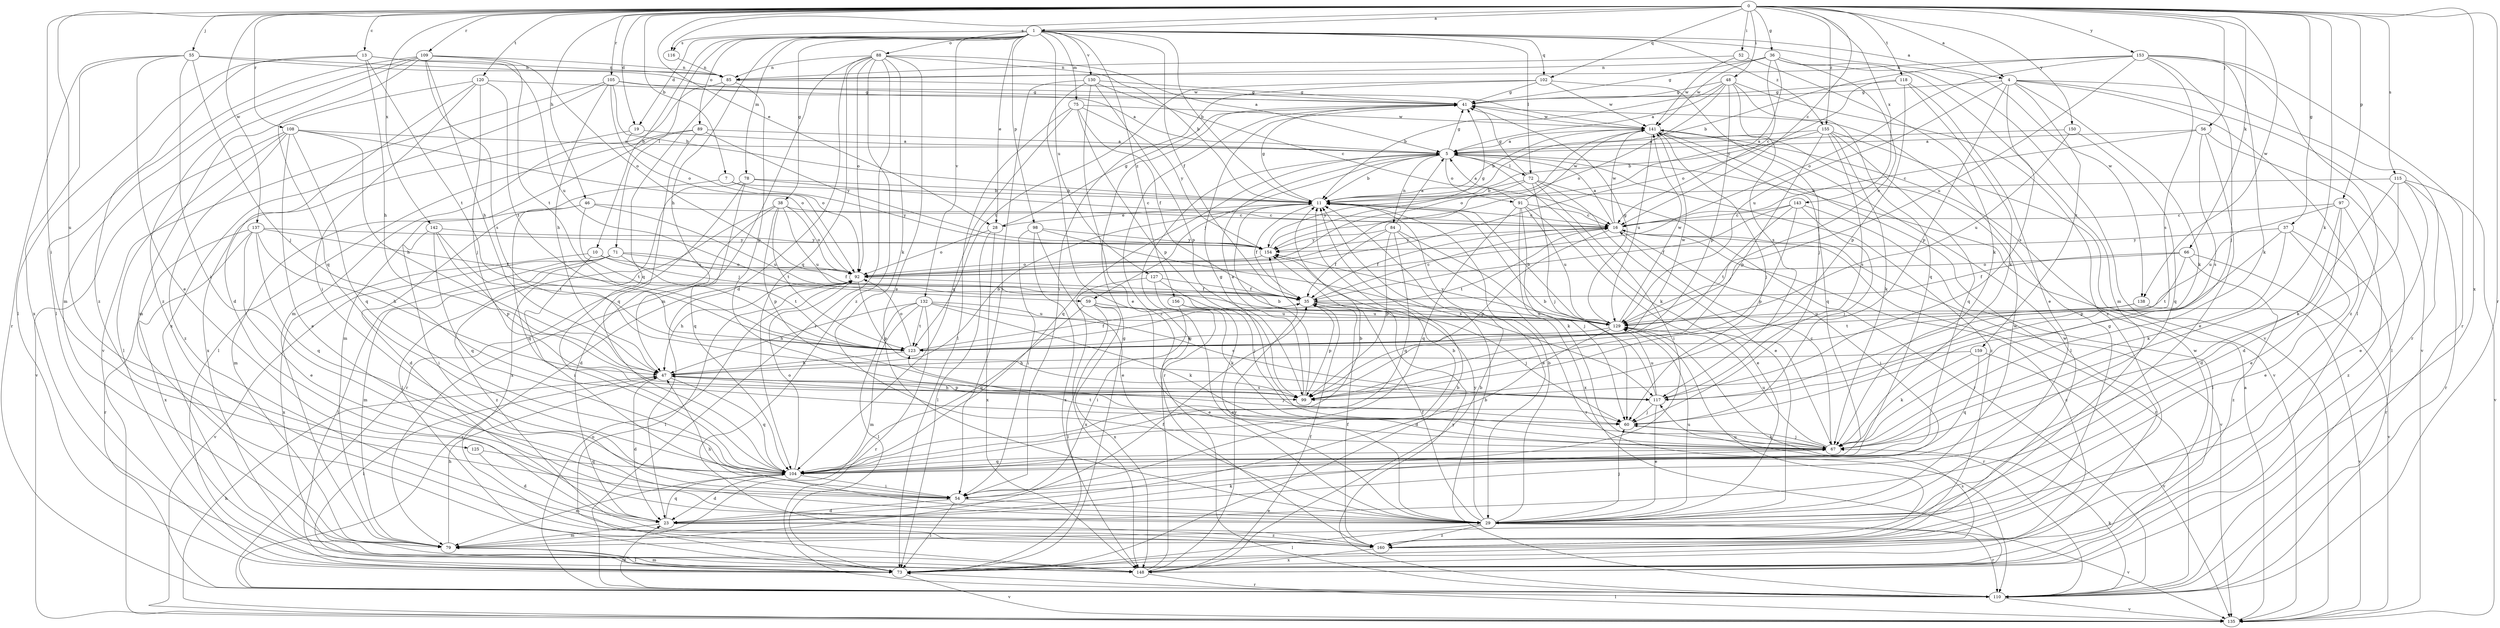 strict digraph  {
0;
1;
4;
5;
7;
10;
11;
13;
16;
19;
23;
28;
29;
35;
36;
37;
38;
41;
46;
47;
48;
52;
54;
55;
56;
59;
60;
66;
67;
71;
72;
73;
75;
78;
79;
84;
85;
88;
89;
91;
92;
97;
98;
99;
102;
104;
105;
108;
109;
110;
115;
116;
117;
118;
120;
123;
125;
127;
129;
130;
132;
135;
137;
138;
141;
142;
143;
148;
150;
153;
154;
155;
156;
159;
160;
0 -> 1  [label=a];
0 -> 4  [label=a];
0 -> 7  [label=b];
0 -> 13  [label=c];
0 -> 16  [label=c];
0 -> 19  [label=d];
0 -> 28  [label=e];
0 -> 36  [label=g];
0 -> 37  [label=g];
0 -> 46  [label=h];
0 -> 48  [label=i];
0 -> 52  [label=i];
0 -> 54  [label=i];
0 -> 55  [label=j];
0 -> 56  [label=j];
0 -> 66  [label=k];
0 -> 67  [label=k];
0 -> 97  [label=p];
0 -> 102  [label=q];
0 -> 105  [label=r];
0 -> 108  [label=r];
0 -> 109  [label=r];
0 -> 110  [label=r];
0 -> 115  [label=s];
0 -> 116  [label=s];
0 -> 118  [label=t];
0 -> 120  [label=t];
0 -> 125  [label=u];
0 -> 137  [label=w];
0 -> 138  [label=w];
0 -> 142  [label=x];
0 -> 143  [label=x];
0 -> 148  [label=x];
0 -> 150  [label=y];
0 -> 153  [label=y];
0 -> 155  [label=z];
1 -> 4  [label=a];
1 -> 10  [label=b];
1 -> 11  [label=b];
1 -> 19  [label=d];
1 -> 28  [label=e];
1 -> 35  [label=f];
1 -> 38  [label=g];
1 -> 47  [label=h];
1 -> 71  [label=l];
1 -> 72  [label=l];
1 -> 75  [label=m];
1 -> 78  [label=m];
1 -> 88  [label=o];
1 -> 89  [label=o];
1 -> 98  [label=p];
1 -> 102  [label=q];
1 -> 116  [label=s];
1 -> 127  [label=u];
1 -> 130  [label=v];
1 -> 132  [label=v];
1 -> 138  [label=w];
1 -> 155  [label=z];
1 -> 156  [label=z];
4 -> 41  [label=g];
4 -> 67  [label=k];
4 -> 99  [label=p];
4 -> 110  [label=r];
4 -> 117  [label=s];
4 -> 129  [label=u];
4 -> 135  [label=v];
4 -> 159  [label=z];
4 -> 160  [label=z];
5 -> 11  [label=b];
5 -> 41  [label=g];
5 -> 59  [label=j];
5 -> 67  [label=k];
5 -> 72  [label=l];
5 -> 84  [label=n];
5 -> 91  [label=o];
5 -> 104  [label=q];
5 -> 110  [label=r];
5 -> 160  [label=z];
7 -> 11  [label=b];
7 -> 79  [label=m];
7 -> 154  [label=y];
10 -> 54  [label=i];
10 -> 59  [label=j];
10 -> 92  [label=o];
10 -> 148  [label=x];
11 -> 16  [label=c];
11 -> 28  [label=e];
11 -> 29  [label=e];
11 -> 35  [label=f];
11 -> 41  [label=g];
13 -> 47  [label=h];
13 -> 73  [label=l];
13 -> 85  [label=n];
13 -> 123  [label=t];
13 -> 129  [label=u];
13 -> 160  [label=z];
16 -> 5  [label=a];
16 -> 35  [label=f];
16 -> 54  [label=i];
16 -> 99  [label=p];
16 -> 110  [label=r];
16 -> 123  [label=t];
16 -> 135  [label=v];
16 -> 141  [label=w];
16 -> 154  [label=y];
19 -> 5  [label=a];
19 -> 92  [label=o];
19 -> 148  [label=x];
23 -> 67  [label=k];
23 -> 79  [label=m];
23 -> 104  [label=q];
23 -> 160  [label=z];
28 -> 41  [label=g];
28 -> 73  [label=l];
28 -> 92  [label=o];
28 -> 148  [label=x];
29 -> 11  [label=b];
29 -> 35  [label=f];
29 -> 47  [label=h];
29 -> 60  [label=j];
29 -> 73  [label=l];
29 -> 110  [label=r];
29 -> 129  [label=u];
29 -> 135  [label=v];
29 -> 141  [label=w];
29 -> 154  [label=y];
29 -> 160  [label=z];
35 -> 16  [label=c];
35 -> 60  [label=j];
35 -> 99  [label=p];
35 -> 129  [label=u];
36 -> 16  [label=c];
36 -> 41  [label=g];
36 -> 79  [label=m];
36 -> 85  [label=n];
36 -> 129  [label=u];
36 -> 135  [label=v];
36 -> 141  [label=w];
36 -> 154  [label=y];
37 -> 29  [label=e];
37 -> 67  [label=k];
37 -> 99  [label=p];
37 -> 110  [label=r];
37 -> 154  [label=y];
38 -> 16  [label=c];
38 -> 23  [label=d];
38 -> 73  [label=l];
38 -> 92  [label=o];
38 -> 99  [label=p];
38 -> 123  [label=t];
38 -> 129  [label=u];
41 -> 141  [label=w];
46 -> 16  [label=c];
46 -> 23  [label=d];
46 -> 104  [label=q];
46 -> 123  [label=t];
46 -> 129  [label=u];
47 -> 11  [label=b];
47 -> 23  [label=d];
47 -> 60  [label=j];
47 -> 73  [label=l];
47 -> 99  [label=p];
47 -> 104  [label=q];
47 -> 117  [label=s];
48 -> 5  [label=a];
48 -> 11  [label=b];
48 -> 41  [label=g];
48 -> 92  [label=o];
48 -> 99  [label=p];
48 -> 104  [label=q];
48 -> 117  [label=s];
48 -> 160  [label=z];
52 -> 67  [label=k];
52 -> 85  [label=n];
52 -> 141  [label=w];
54 -> 11  [label=b];
54 -> 23  [label=d];
54 -> 29  [label=e];
54 -> 73  [label=l];
55 -> 29  [label=e];
55 -> 54  [label=i];
55 -> 60  [label=j];
55 -> 85  [label=n];
55 -> 110  [label=r];
55 -> 141  [label=w];
55 -> 148  [label=x];
56 -> 5  [label=a];
56 -> 16  [label=c];
56 -> 29  [label=e];
56 -> 73  [label=l];
56 -> 117  [label=s];
59 -> 29  [label=e];
59 -> 73  [label=l];
59 -> 104  [label=q];
59 -> 129  [label=u];
59 -> 148  [label=x];
60 -> 67  [label=k];
66 -> 35  [label=f];
66 -> 92  [label=o];
66 -> 123  [label=t];
66 -> 135  [label=v];
66 -> 160  [label=z];
67 -> 16  [label=c];
67 -> 41  [label=g];
67 -> 60  [label=j];
67 -> 104  [label=q];
67 -> 123  [label=t];
67 -> 129  [label=u];
71 -> 35  [label=f];
71 -> 73  [label=l];
71 -> 79  [label=m];
71 -> 92  [label=o];
71 -> 123  [label=t];
71 -> 135  [label=v];
71 -> 160  [label=z];
72 -> 11  [label=b];
72 -> 29  [label=e];
72 -> 41  [label=g];
72 -> 54  [label=i];
72 -> 60  [label=j];
72 -> 110  [label=r];
72 -> 154  [label=y];
73 -> 11  [label=b];
73 -> 16  [label=c];
73 -> 41  [label=g];
73 -> 79  [label=m];
73 -> 117  [label=s];
73 -> 135  [label=v];
73 -> 141  [label=w];
75 -> 35  [label=f];
75 -> 73  [label=l];
75 -> 99  [label=p];
75 -> 104  [label=q];
75 -> 141  [label=w];
75 -> 154  [label=y];
78 -> 11  [label=b];
78 -> 16  [label=c];
78 -> 104  [label=q];
78 -> 110  [label=r];
78 -> 148  [label=x];
79 -> 35  [label=f];
79 -> 47  [label=h];
79 -> 73  [label=l];
84 -> 5  [label=a];
84 -> 35  [label=f];
84 -> 60  [label=j];
84 -> 99  [label=p];
84 -> 104  [label=q];
84 -> 110  [label=r];
84 -> 154  [label=y];
85 -> 41  [label=g];
85 -> 79  [label=m];
85 -> 99  [label=p];
85 -> 104  [label=q];
88 -> 5  [label=a];
88 -> 11  [label=b];
88 -> 23  [label=d];
88 -> 29  [label=e];
88 -> 67  [label=k];
88 -> 79  [label=m];
88 -> 85  [label=n];
88 -> 92  [label=o];
88 -> 104  [label=q];
88 -> 110  [label=r];
88 -> 160  [label=z];
89 -> 5  [label=a];
89 -> 73  [label=l];
89 -> 79  [label=m];
89 -> 104  [label=q];
89 -> 154  [label=y];
91 -> 5  [label=a];
91 -> 16  [label=c];
91 -> 29  [label=e];
91 -> 67  [label=k];
91 -> 104  [label=q];
91 -> 129  [label=u];
91 -> 141  [label=w];
91 -> 148  [label=x];
92 -> 35  [label=f];
92 -> 47  [label=h];
92 -> 73  [label=l];
92 -> 99  [label=p];
92 -> 110  [label=r];
97 -> 16  [label=c];
97 -> 23  [label=d];
97 -> 29  [label=e];
97 -> 129  [label=u];
97 -> 160  [label=z];
98 -> 29  [label=e];
98 -> 54  [label=i];
98 -> 117  [label=s];
98 -> 148  [label=x];
98 -> 154  [label=y];
99 -> 5  [label=a];
99 -> 11  [label=b];
99 -> 47  [label=h];
102 -> 41  [label=g];
102 -> 54  [label=i];
102 -> 60  [label=j];
102 -> 123  [label=t];
102 -> 141  [label=w];
104 -> 11  [label=b];
104 -> 23  [label=d];
104 -> 54  [label=i];
104 -> 79  [label=m];
104 -> 92  [label=o];
105 -> 5  [label=a];
105 -> 11  [label=b];
105 -> 41  [label=g];
105 -> 47  [label=h];
105 -> 92  [label=o];
105 -> 135  [label=v];
105 -> 148  [label=x];
108 -> 5  [label=a];
108 -> 29  [label=e];
108 -> 47  [label=h];
108 -> 73  [label=l];
108 -> 92  [label=o];
108 -> 104  [label=q];
108 -> 135  [label=v];
108 -> 160  [label=z];
109 -> 47  [label=h];
109 -> 73  [label=l];
109 -> 79  [label=m];
109 -> 85  [label=n];
109 -> 92  [label=o];
109 -> 104  [label=q];
109 -> 117  [label=s];
109 -> 123  [label=t];
109 -> 160  [label=z];
110 -> 11  [label=b];
110 -> 23  [label=d];
110 -> 67  [label=k];
110 -> 92  [label=o];
110 -> 135  [label=v];
110 -> 154  [label=y];
115 -> 11  [label=b];
115 -> 23  [label=d];
115 -> 29  [label=e];
115 -> 67  [label=k];
115 -> 110  [label=r];
115 -> 135  [label=v];
116 -> 85  [label=n];
117 -> 11  [label=b];
117 -> 29  [label=e];
117 -> 60  [label=j];
117 -> 129  [label=u];
118 -> 29  [label=e];
118 -> 41  [label=g];
118 -> 67  [label=k];
118 -> 92  [label=o];
118 -> 99  [label=p];
120 -> 23  [label=d];
120 -> 41  [label=g];
120 -> 54  [label=i];
120 -> 60  [label=j];
120 -> 79  [label=m];
120 -> 123  [label=t];
123 -> 35  [label=f];
123 -> 47  [label=h];
123 -> 92  [label=o];
123 -> 141  [label=w];
125 -> 23  [label=d];
125 -> 104  [label=q];
127 -> 35  [label=f];
127 -> 60  [label=j];
127 -> 67  [label=k];
127 -> 148  [label=x];
129 -> 11  [label=b];
129 -> 23  [label=d];
129 -> 41  [label=g];
129 -> 110  [label=r];
129 -> 123  [label=t];
129 -> 141  [label=w];
129 -> 154  [label=y];
130 -> 16  [label=c];
130 -> 29  [label=e];
130 -> 41  [label=g];
130 -> 54  [label=i];
130 -> 99  [label=p];
130 -> 160  [label=z];
132 -> 47  [label=h];
132 -> 67  [label=k];
132 -> 73  [label=l];
132 -> 79  [label=m];
132 -> 110  [label=r];
132 -> 117  [label=s];
132 -> 123  [label=t];
132 -> 129  [label=u];
135 -> 5  [label=a];
135 -> 47  [label=h];
135 -> 73  [label=l];
137 -> 29  [label=e];
137 -> 35  [label=f];
137 -> 47  [label=h];
137 -> 104  [label=q];
137 -> 110  [label=r];
137 -> 148  [label=x];
137 -> 154  [label=y];
138 -> 123  [label=t];
138 -> 129  [label=u];
138 -> 135  [label=v];
141 -> 5  [label=a];
141 -> 11  [label=b];
141 -> 60  [label=j];
141 -> 73  [label=l];
141 -> 92  [label=o];
141 -> 104  [label=q];
141 -> 129  [label=u];
142 -> 54  [label=i];
142 -> 99  [label=p];
142 -> 104  [label=q];
142 -> 123  [label=t];
142 -> 154  [label=y];
143 -> 16  [label=c];
143 -> 35  [label=f];
143 -> 60  [label=j];
143 -> 73  [label=l];
143 -> 99  [label=p];
143 -> 123  [label=t];
148 -> 11  [label=b];
148 -> 35  [label=f];
148 -> 41  [label=g];
148 -> 110  [label=r];
148 -> 154  [label=y];
150 -> 5  [label=a];
150 -> 104  [label=q];
150 -> 129  [label=u];
153 -> 11  [label=b];
153 -> 60  [label=j];
153 -> 67  [label=k];
153 -> 73  [label=l];
153 -> 85  [label=n];
153 -> 92  [label=o];
153 -> 110  [label=r];
153 -> 117  [label=s];
153 -> 129  [label=u];
154 -> 41  [label=g];
154 -> 92  [label=o];
155 -> 5  [label=a];
155 -> 11  [label=b];
155 -> 67  [label=k];
155 -> 99  [label=p];
155 -> 104  [label=q];
155 -> 117  [label=s];
155 -> 135  [label=v];
156 -> 29  [label=e];
156 -> 54  [label=i];
156 -> 129  [label=u];
159 -> 47  [label=h];
159 -> 67  [label=k];
159 -> 104  [label=q];
159 -> 135  [label=v];
160 -> 35  [label=f];
160 -> 41  [label=g];
160 -> 129  [label=u];
160 -> 141  [label=w];
160 -> 148  [label=x];
}
